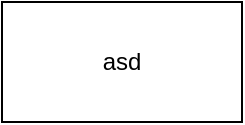 <mxfile>
    <diagram id="SYYDDjzLG9KY0evDOKpO" name="第 1 页">
        <mxGraphModel dx="1177" dy="557" grid="1" gridSize="10" guides="1" tooltips="1" connect="1" arrows="1" fold="1" page="1" pageScale="1" pageWidth="827" pageHeight="1169" math="0" shadow="0">
            <root>
                <mxCell id="0"/>
                <mxCell id="1" parent="0"/>
                <mxCell id="2" value="asd" style="rounded=0;whiteSpace=wrap;html=1;" vertex="1" parent="1">
                    <mxGeometry x="150" y="120" width="120" height="60" as="geometry"/>
                </mxCell>
            </root>
        </mxGraphModel>
    </diagram>
</mxfile>
